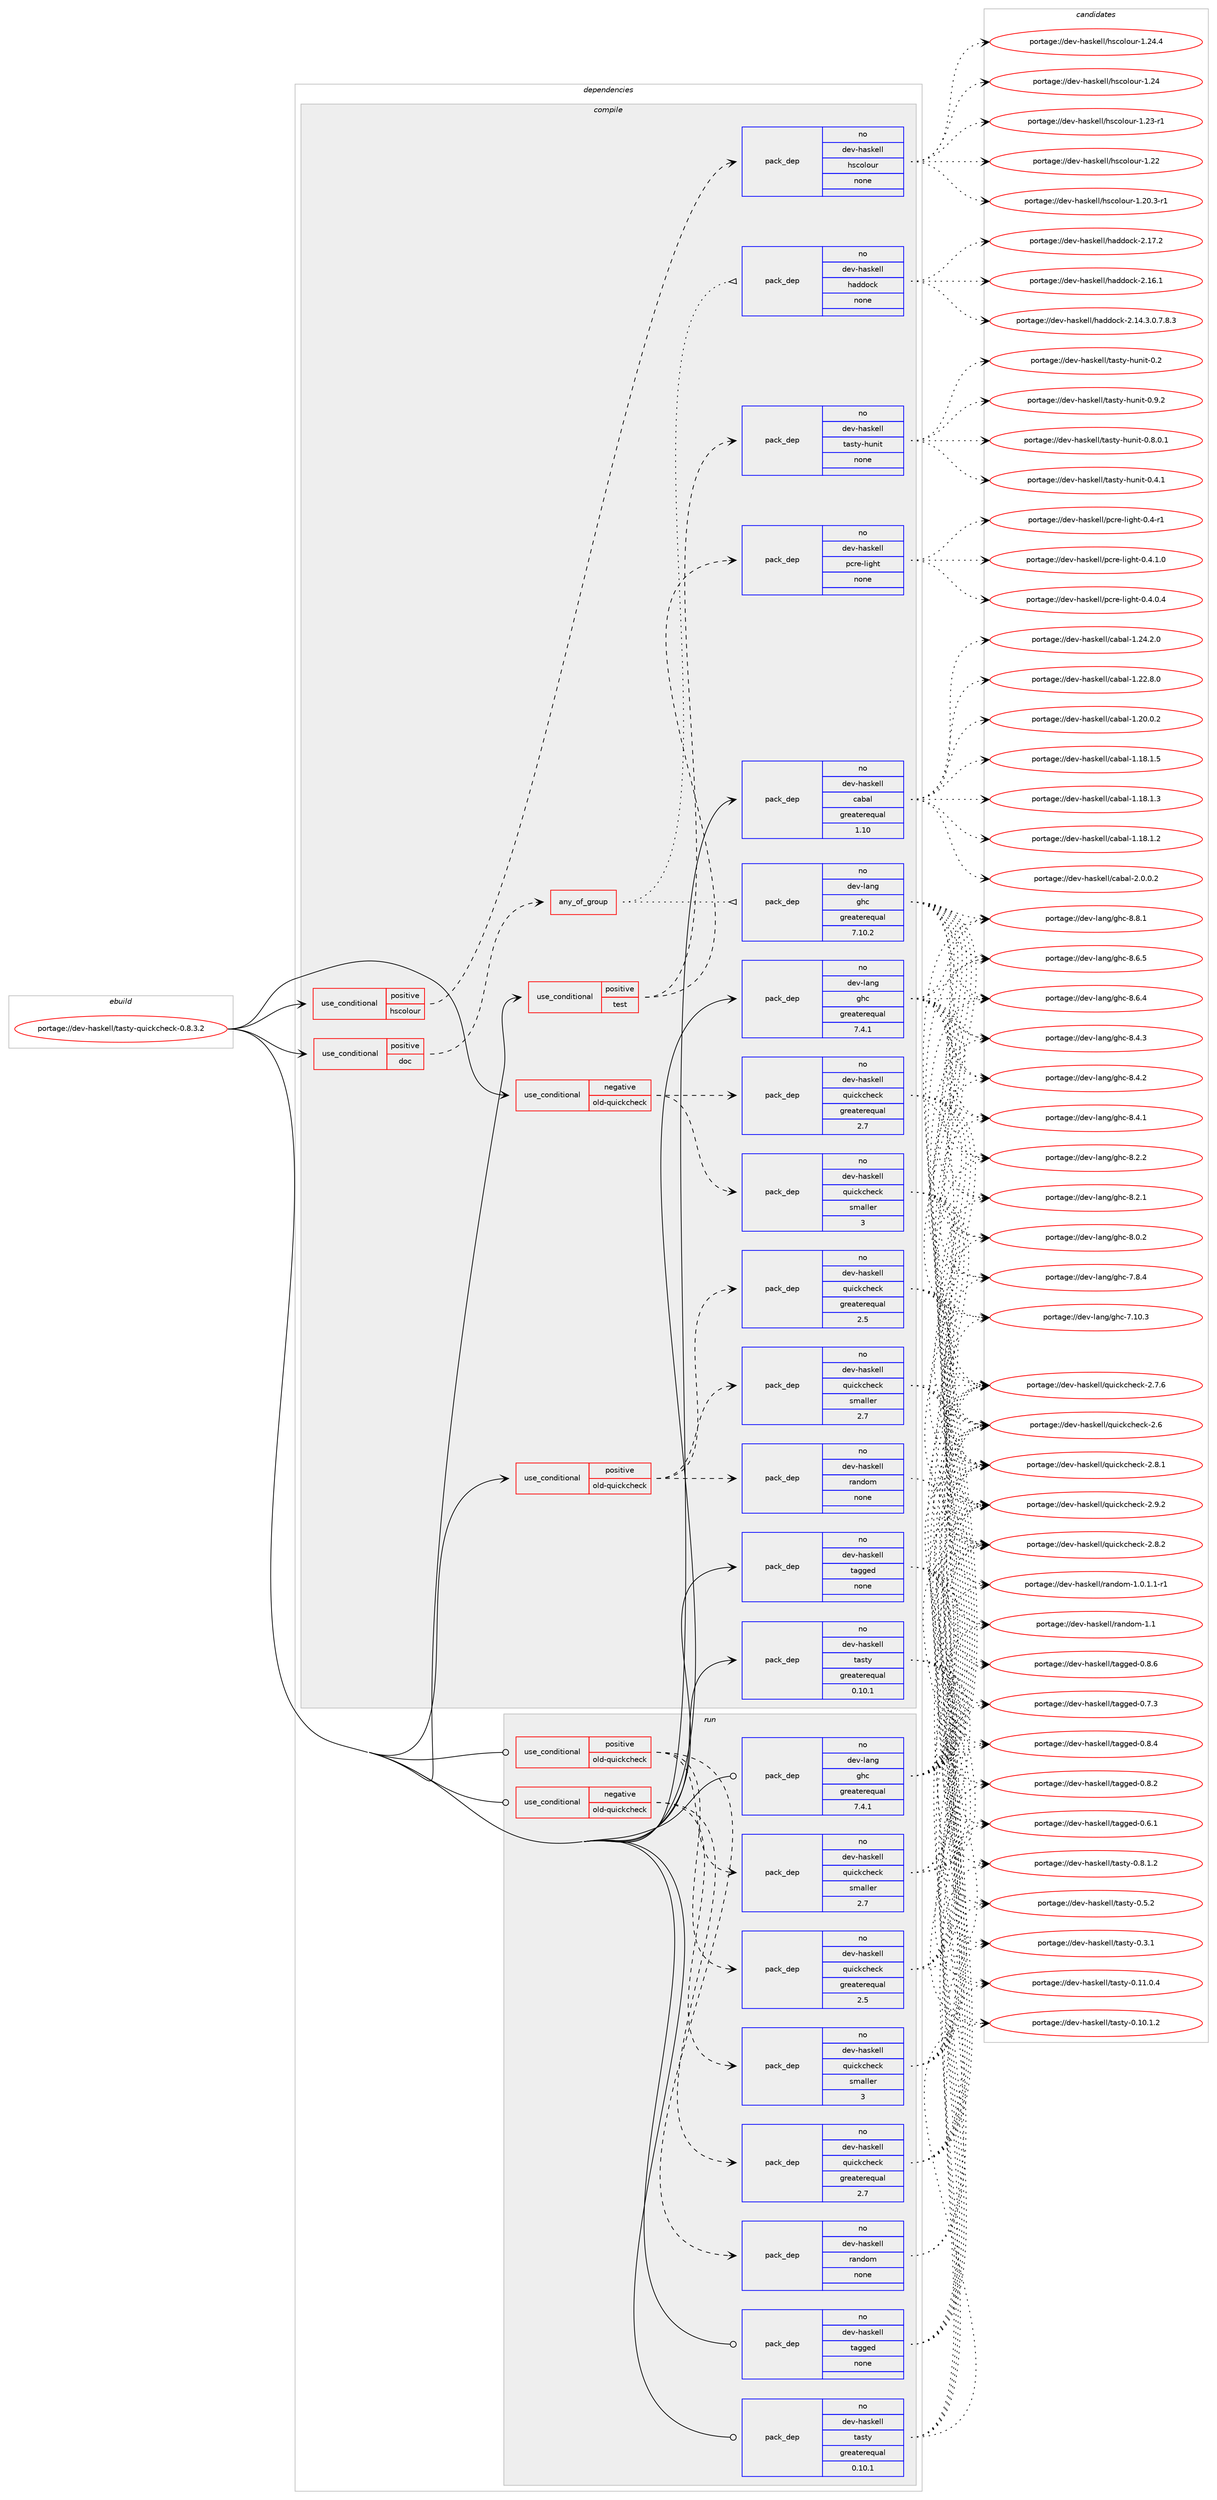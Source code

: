 digraph prolog {

# *************
# Graph options
# *************

newrank=true;
concentrate=true;
compound=true;
graph [rankdir=LR,fontname=Helvetica,fontsize=10,ranksep=1.5];#, ranksep=2.5, nodesep=0.2];
edge  [arrowhead=vee];
node  [fontname=Helvetica,fontsize=10];

# **********
# The ebuild
# **********

subgraph cluster_leftcol {
color=gray;
label=<<i>ebuild</i>>;
id [label="portage://dev-haskell/tasty-quickcheck-0.8.3.2", color=red, width=4, href="../dev-haskell/tasty-quickcheck-0.8.3.2.svg"];
}

# ****************
# The dependencies
# ****************

subgraph cluster_midcol {
color=gray;
label=<<i>dependencies</i>>;
subgraph cluster_compile {
fillcolor="#eeeeee";
style=filled;
label=<<i>compile</i>>;
subgraph cond131483 {
dependency542701 [label=<<TABLE BORDER="0" CELLBORDER="1" CELLSPACING="0" CELLPADDING="4"><TR><TD ROWSPAN="3" CELLPADDING="10">use_conditional</TD></TR><TR><TD>negative</TD></TR><TR><TD>old-quickcheck</TD></TR></TABLE>>, shape=none, color=red];
subgraph pack405319 {
dependency542702 [label=<<TABLE BORDER="0" CELLBORDER="1" CELLSPACING="0" CELLPADDING="4" WIDTH="220"><TR><TD ROWSPAN="6" CELLPADDING="30">pack_dep</TD></TR><TR><TD WIDTH="110">no</TD></TR><TR><TD>dev-haskell</TD></TR><TR><TD>quickcheck</TD></TR><TR><TD>greaterequal</TD></TR><TR><TD>2.7</TD></TR></TABLE>>, shape=none, color=blue];
}
dependency542701:e -> dependency542702:w [weight=20,style="dashed",arrowhead="vee"];
subgraph pack405320 {
dependency542703 [label=<<TABLE BORDER="0" CELLBORDER="1" CELLSPACING="0" CELLPADDING="4" WIDTH="220"><TR><TD ROWSPAN="6" CELLPADDING="30">pack_dep</TD></TR><TR><TD WIDTH="110">no</TD></TR><TR><TD>dev-haskell</TD></TR><TR><TD>quickcheck</TD></TR><TR><TD>smaller</TD></TR><TR><TD>3</TD></TR></TABLE>>, shape=none, color=blue];
}
dependency542701:e -> dependency542703:w [weight=20,style="dashed",arrowhead="vee"];
}
id:e -> dependency542701:w [weight=20,style="solid",arrowhead="vee"];
subgraph cond131484 {
dependency542704 [label=<<TABLE BORDER="0" CELLBORDER="1" CELLSPACING="0" CELLPADDING="4"><TR><TD ROWSPAN="3" CELLPADDING="10">use_conditional</TD></TR><TR><TD>positive</TD></TR><TR><TD>doc</TD></TR></TABLE>>, shape=none, color=red];
subgraph any5662 {
dependency542705 [label=<<TABLE BORDER="0" CELLBORDER="1" CELLSPACING="0" CELLPADDING="4"><TR><TD CELLPADDING="10">any_of_group</TD></TR></TABLE>>, shape=none, color=red];subgraph pack405321 {
dependency542706 [label=<<TABLE BORDER="0" CELLBORDER="1" CELLSPACING="0" CELLPADDING="4" WIDTH="220"><TR><TD ROWSPAN="6" CELLPADDING="30">pack_dep</TD></TR><TR><TD WIDTH="110">no</TD></TR><TR><TD>dev-haskell</TD></TR><TR><TD>haddock</TD></TR><TR><TD>none</TD></TR><TR><TD></TD></TR></TABLE>>, shape=none, color=blue];
}
dependency542705:e -> dependency542706:w [weight=20,style="dotted",arrowhead="oinv"];
subgraph pack405322 {
dependency542707 [label=<<TABLE BORDER="0" CELLBORDER="1" CELLSPACING="0" CELLPADDING="4" WIDTH="220"><TR><TD ROWSPAN="6" CELLPADDING="30">pack_dep</TD></TR><TR><TD WIDTH="110">no</TD></TR><TR><TD>dev-lang</TD></TR><TR><TD>ghc</TD></TR><TR><TD>greaterequal</TD></TR><TR><TD>7.10.2</TD></TR></TABLE>>, shape=none, color=blue];
}
dependency542705:e -> dependency542707:w [weight=20,style="dotted",arrowhead="oinv"];
}
dependency542704:e -> dependency542705:w [weight=20,style="dashed",arrowhead="vee"];
}
id:e -> dependency542704:w [weight=20,style="solid",arrowhead="vee"];
subgraph cond131485 {
dependency542708 [label=<<TABLE BORDER="0" CELLBORDER="1" CELLSPACING="0" CELLPADDING="4"><TR><TD ROWSPAN="3" CELLPADDING="10">use_conditional</TD></TR><TR><TD>positive</TD></TR><TR><TD>hscolour</TD></TR></TABLE>>, shape=none, color=red];
subgraph pack405323 {
dependency542709 [label=<<TABLE BORDER="0" CELLBORDER="1" CELLSPACING="0" CELLPADDING="4" WIDTH="220"><TR><TD ROWSPAN="6" CELLPADDING="30">pack_dep</TD></TR><TR><TD WIDTH="110">no</TD></TR><TR><TD>dev-haskell</TD></TR><TR><TD>hscolour</TD></TR><TR><TD>none</TD></TR><TR><TD></TD></TR></TABLE>>, shape=none, color=blue];
}
dependency542708:e -> dependency542709:w [weight=20,style="dashed",arrowhead="vee"];
}
id:e -> dependency542708:w [weight=20,style="solid",arrowhead="vee"];
subgraph cond131486 {
dependency542710 [label=<<TABLE BORDER="0" CELLBORDER="1" CELLSPACING="0" CELLPADDING="4"><TR><TD ROWSPAN="3" CELLPADDING="10">use_conditional</TD></TR><TR><TD>positive</TD></TR><TR><TD>old-quickcheck</TD></TR></TABLE>>, shape=none, color=red];
subgraph pack405324 {
dependency542711 [label=<<TABLE BORDER="0" CELLBORDER="1" CELLSPACING="0" CELLPADDING="4" WIDTH="220"><TR><TD ROWSPAN="6" CELLPADDING="30">pack_dep</TD></TR><TR><TD WIDTH="110">no</TD></TR><TR><TD>dev-haskell</TD></TR><TR><TD>quickcheck</TD></TR><TR><TD>greaterequal</TD></TR><TR><TD>2.5</TD></TR></TABLE>>, shape=none, color=blue];
}
dependency542710:e -> dependency542711:w [weight=20,style="dashed",arrowhead="vee"];
subgraph pack405325 {
dependency542712 [label=<<TABLE BORDER="0" CELLBORDER="1" CELLSPACING="0" CELLPADDING="4" WIDTH="220"><TR><TD ROWSPAN="6" CELLPADDING="30">pack_dep</TD></TR><TR><TD WIDTH="110">no</TD></TR><TR><TD>dev-haskell</TD></TR><TR><TD>quickcheck</TD></TR><TR><TD>smaller</TD></TR><TR><TD>2.7</TD></TR></TABLE>>, shape=none, color=blue];
}
dependency542710:e -> dependency542712:w [weight=20,style="dashed",arrowhead="vee"];
subgraph pack405326 {
dependency542713 [label=<<TABLE BORDER="0" CELLBORDER="1" CELLSPACING="0" CELLPADDING="4" WIDTH="220"><TR><TD ROWSPAN="6" CELLPADDING="30">pack_dep</TD></TR><TR><TD WIDTH="110">no</TD></TR><TR><TD>dev-haskell</TD></TR><TR><TD>random</TD></TR><TR><TD>none</TD></TR><TR><TD></TD></TR></TABLE>>, shape=none, color=blue];
}
dependency542710:e -> dependency542713:w [weight=20,style="dashed",arrowhead="vee"];
}
id:e -> dependency542710:w [weight=20,style="solid",arrowhead="vee"];
subgraph cond131487 {
dependency542714 [label=<<TABLE BORDER="0" CELLBORDER="1" CELLSPACING="0" CELLPADDING="4"><TR><TD ROWSPAN="3" CELLPADDING="10">use_conditional</TD></TR><TR><TD>positive</TD></TR><TR><TD>test</TD></TR></TABLE>>, shape=none, color=red];
subgraph pack405327 {
dependency542715 [label=<<TABLE BORDER="0" CELLBORDER="1" CELLSPACING="0" CELLPADDING="4" WIDTH="220"><TR><TD ROWSPAN="6" CELLPADDING="30">pack_dep</TD></TR><TR><TD WIDTH="110">no</TD></TR><TR><TD>dev-haskell</TD></TR><TR><TD>pcre-light</TD></TR><TR><TD>none</TD></TR><TR><TD></TD></TR></TABLE>>, shape=none, color=blue];
}
dependency542714:e -> dependency542715:w [weight=20,style="dashed",arrowhead="vee"];
subgraph pack405328 {
dependency542716 [label=<<TABLE BORDER="0" CELLBORDER="1" CELLSPACING="0" CELLPADDING="4" WIDTH="220"><TR><TD ROWSPAN="6" CELLPADDING="30">pack_dep</TD></TR><TR><TD WIDTH="110">no</TD></TR><TR><TD>dev-haskell</TD></TR><TR><TD>tasty-hunit</TD></TR><TR><TD>none</TD></TR><TR><TD></TD></TR></TABLE>>, shape=none, color=blue];
}
dependency542714:e -> dependency542716:w [weight=20,style="dashed",arrowhead="vee"];
}
id:e -> dependency542714:w [weight=20,style="solid",arrowhead="vee"];
subgraph pack405329 {
dependency542717 [label=<<TABLE BORDER="0" CELLBORDER="1" CELLSPACING="0" CELLPADDING="4" WIDTH="220"><TR><TD ROWSPAN="6" CELLPADDING="30">pack_dep</TD></TR><TR><TD WIDTH="110">no</TD></TR><TR><TD>dev-haskell</TD></TR><TR><TD>cabal</TD></TR><TR><TD>greaterequal</TD></TR><TR><TD>1.10</TD></TR></TABLE>>, shape=none, color=blue];
}
id:e -> dependency542717:w [weight=20,style="solid",arrowhead="vee"];
subgraph pack405330 {
dependency542718 [label=<<TABLE BORDER="0" CELLBORDER="1" CELLSPACING="0" CELLPADDING="4" WIDTH="220"><TR><TD ROWSPAN="6" CELLPADDING="30">pack_dep</TD></TR><TR><TD WIDTH="110">no</TD></TR><TR><TD>dev-haskell</TD></TR><TR><TD>tagged</TD></TR><TR><TD>none</TD></TR><TR><TD></TD></TR></TABLE>>, shape=none, color=blue];
}
id:e -> dependency542718:w [weight=20,style="solid",arrowhead="vee"];
subgraph pack405331 {
dependency542719 [label=<<TABLE BORDER="0" CELLBORDER="1" CELLSPACING="0" CELLPADDING="4" WIDTH="220"><TR><TD ROWSPAN="6" CELLPADDING="30">pack_dep</TD></TR><TR><TD WIDTH="110">no</TD></TR><TR><TD>dev-haskell</TD></TR><TR><TD>tasty</TD></TR><TR><TD>greaterequal</TD></TR><TR><TD>0.10.1</TD></TR></TABLE>>, shape=none, color=blue];
}
id:e -> dependency542719:w [weight=20,style="solid",arrowhead="vee"];
subgraph pack405332 {
dependency542720 [label=<<TABLE BORDER="0" CELLBORDER="1" CELLSPACING="0" CELLPADDING="4" WIDTH="220"><TR><TD ROWSPAN="6" CELLPADDING="30">pack_dep</TD></TR><TR><TD WIDTH="110">no</TD></TR><TR><TD>dev-lang</TD></TR><TR><TD>ghc</TD></TR><TR><TD>greaterequal</TD></TR><TR><TD>7.4.1</TD></TR></TABLE>>, shape=none, color=blue];
}
id:e -> dependency542720:w [weight=20,style="solid",arrowhead="vee"];
}
subgraph cluster_compileandrun {
fillcolor="#eeeeee";
style=filled;
label=<<i>compile and run</i>>;
}
subgraph cluster_run {
fillcolor="#eeeeee";
style=filled;
label=<<i>run</i>>;
subgraph cond131488 {
dependency542721 [label=<<TABLE BORDER="0" CELLBORDER="1" CELLSPACING="0" CELLPADDING="4"><TR><TD ROWSPAN="3" CELLPADDING="10">use_conditional</TD></TR><TR><TD>negative</TD></TR><TR><TD>old-quickcheck</TD></TR></TABLE>>, shape=none, color=red];
subgraph pack405333 {
dependency542722 [label=<<TABLE BORDER="0" CELLBORDER="1" CELLSPACING="0" CELLPADDING="4" WIDTH="220"><TR><TD ROWSPAN="6" CELLPADDING="30">pack_dep</TD></TR><TR><TD WIDTH="110">no</TD></TR><TR><TD>dev-haskell</TD></TR><TR><TD>quickcheck</TD></TR><TR><TD>greaterequal</TD></TR><TR><TD>2.7</TD></TR></TABLE>>, shape=none, color=blue];
}
dependency542721:e -> dependency542722:w [weight=20,style="dashed",arrowhead="vee"];
subgraph pack405334 {
dependency542723 [label=<<TABLE BORDER="0" CELLBORDER="1" CELLSPACING="0" CELLPADDING="4" WIDTH="220"><TR><TD ROWSPAN="6" CELLPADDING="30">pack_dep</TD></TR><TR><TD WIDTH="110">no</TD></TR><TR><TD>dev-haskell</TD></TR><TR><TD>quickcheck</TD></TR><TR><TD>smaller</TD></TR><TR><TD>3</TD></TR></TABLE>>, shape=none, color=blue];
}
dependency542721:e -> dependency542723:w [weight=20,style="dashed",arrowhead="vee"];
}
id:e -> dependency542721:w [weight=20,style="solid",arrowhead="odot"];
subgraph cond131489 {
dependency542724 [label=<<TABLE BORDER="0" CELLBORDER="1" CELLSPACING="0" CELLPADDING="4"><TR><TD ROWSPAN="3" CELLPADDING="10">use_conditional</TD></TR><TR><TD>positive</TD></TR><TR><TD>old-quickcheck</TD></TR></TABLE>>, shape=none, color=red];
subgraph pack405335 {
dependency542725 [label=<<TABLE BORDER="0" CELLBORDER="1" CELLSPACING="0" CELLPADDING="4" WIDTH="220"><TR><TD ROWSPAN="6" CELLPADDING="30">pack_dep</TD></TR><TR><TD WIDTH="110">no</TD></TR><TR><TD>dev-haskell</TD></TR><TR><TD>quickcheck</TD></TR><TR><TD>greaterequal</TD></TR><TR><TD>2.5</TD></TR></TABLE>>, shape=none, color=blue];
}
dependency542724:e -> dependency542725:w [weight=20,style="dashed",arrowhead="vee"];
subgraph pack405336 {
dependency542726 [label=<<TABLE BORDER="0" CELLBORDER="1" CELLSPACING="0" CELLPADDING="4" WIDTH="220"><TR><TD ROWSPAN="6" CELLPADDING="30">pack_dep</TD></TR><TR><TD WIDTH="110">no</TD></TR><TR><TD>dev-haskell</TD></TR><TR><TD>quickcheck</TD></TR><TR><TD>smaller</TD></TR><TR><TD>2.7</TD></TR></TABLE>>, shape=none, color=blue];
}
dependency542724:e -> dependency542726:w [weight=20,style="dashed",arrowhead="vee"];
subgraph pack405337 {
dependency542727 [label=<<TABLE BORDER="0" CELLBORDER="1" CELLSPACING="0" CELLPADDING="4" WIDTH="220"><TR><TD ROWSPAN="6" CELLPADDING="30">pack_dep</TD></TR><TR><TD WIDTH="110">no</TD></TR><TR><TD>dev-haskell</TD></TR><TR><TD>random</TD></TR><TR><TD>none</TD></TR><TR><TD></TD></TR></TABLE>>, shape=none, color=blue];
}
dependency542724:e -> dependency542727:w [weight=20,style="dashed",arrowhead="vee"];
}
id:e -> dependency542724:w [weight=20,style="solid",arrowhead="odot"];
subgraph pack405338 {
dependency542728 [label=<<TABLE BORDER="0" CELLBORDER="1" CELLSPACING="0" CELLPADDING="4" WIDTH="220"><TR><TD ROWSPAN="6" CELLPADDING="30">pack_dep</TD></TR><TR><TD WIDTH="110">no</TD></TR><TR><TD>dev-haskell</TD></TR><TR><TD>tagged</TD></TR><TR><TD>none</TD></TR><TR><TD></TD></TR></TABLE>>, shape=none, color=blue];
}
id:e -> dependency542728:w [weight=20,style="solid",arrowhead="odot"];
subgraph pack405339 {
dependency542729 [label=<<TABLE BORDER="0" CELLBORDER="1" CELLSPACING="0" CELLPADDING="4" WIDTH="220"><TR><TD ROWSPAN="6" CELLPADDING="30">pack_dep</TD></TR><TR><TD WIDTH="110">no</TD></TR><TR><TD>dev-haskell</TD></TR><TR><TD>tasty</TD></TR><TR><TD>greaterequal</TD></TR><TR><TD>0.10.1</TD></TR></TABLE>>, shape=none, color=blue];
}
id:e -> dependency542729:w [weight=20,style="solid",arrowhead="odot"];
subgraph pack405340 {
dependency542730 [label=<<TABLE BORDER="0" CELLBORDER="1" CELLSPACING="0" CELLPADDING="4" WIDTH="220"><TR><TD ROWSPAN="6" CELLPADDING="30">pack_dep</TD></TR><TR><TD WIDTH="110">no</TD></TR><TR><TD>dev-lang</TD></TR><TR><TD>ghc</TD></TR><TR><TD>greaterequal</TD></TR><TR><TD>7.4.1</TD></TR></TABLE>>, shape=none, color=blue];
}
id:e -> dependency542730:w [weight=20,style="solid",arrowhead="odot"];
}
}

# **************
# The candidates
# **************

subgraph cluster_choices {
rank=same;
color=gray;
label=<<i>candidates</i>>;

subgraph choice405319 {
color=black;
nodesep=1;
choice100101118451049711510710110810847113117105991079910410199107455046574650 [label="portage://dev-haskell/quickcheck-2.9.2", color=red, width=4,href="../dev-haskell/quickcheck-2.9.2.svg"];
choice100101118451049711510710110810847113117105991079910410199107455046564650 [label="portage://dev-haskell/quickcheck-2.8.2", color=red, width=4,href="../dev-haskell/quickcheck-2.8.2.svg"];
choice100101118451049711510710110810847113117105991079910410199107455046564649 [label="portage://dev-haskell/quickcheck-2.8.1", color=red, width=4,href="../dev-haskell/quickcheck-2.8.1.svg"];
choice100101118451049711510710110810847113117105991079910410199107455046554654 [label="portage://dev-haskell/quickcheck-2.7.6", color=red, width=4,href="../dev-haskell/quickcheck-2.7.6.svg"];
choice10010111845104971151071011081084711311710599107991041019910745504654 [label="portage://dev-haskell/quickcheck-2.6", color=red, width=4,href="../dev-haskell/quickcheck-2.6.svg"];
dependency542702:e -> choice100101118451049711510710110810847113117105991079910410199107455046574650:w [style=dotted,weight="100"];
dependency542702:e -> choice100101118451049711510710110810847113117105991079910410199107455046564650:w [style=dotted,weight="100"];
dependency542702:e -> choice100101118451049711510710110810847113117105991079910410199107455046564649:w [style=dotted,weight="100"];
dependency542702:e -> choice100101118451049711510710110810847113117105991079910410199107455046554654:w [style=dotted,weight="100"];
dependency542702:e -> choice10010111845104971151071011081084711311710599107991041019910745504654:w [style=dotted,weight="100"];
}
subgraph choice405320 {
color=black;
nodesep=1;
choice100101118451049711510710110810847113117105991079910410199107455046574650 [label="portage://dev-haskell/quickcheck-2.9.2", color=red, width=4,href="../dev-haskell/quickcheck-2.9.2.svg"];
choice100101118451049711510710110810847113117105991079910410199107455046564650 [label="portage://dev-haskell/quickcheck-2.8.2", color=red, width=4,href="../dev-haskell/quickcheck-2.8.2.svg"];
choice100101118451049711510710110810847113117105991079910410199107455046564649 [label="portage://dev-haskell/quickcheck-2.8.1", color=red, width=4,href="../dev-haskell/quickcheck-2.8.1.svg"];
choice100101118451049711510710110810847113117105991079910410199107455046554654 [label="portage://dev-haskell/quickcheck-2.7.6", color=red, width=4,href="../dev-haskell/quickcheck-2.7.6.svg"];
choice10010111845104971151071011081084711311710599107991041019910745504654 [label="portage://dev-haskell/quickcheck-2.6", color=red, width=4,href="../dev-haskell/quickcheck-2.6.svg"];
dependency542703:e -> choice100101118451049711510710110810847113117105991079910410199107455046574650:w [style=dotted,weight="100"];
dependency542703:e -> choice100101118451049711510710110810847113117105991079910410199107455046564650:w [style=dotted,weight="100"];
dependency542703:e -> choice100101118451049711510710110810847113117105991079910410199107455046564649:w [style=dotted,weight="100"];
dependency542703:e -> choice100101118451049711510710110810847113117105991079910410199107455046554654:w [style=dotted,weight="100"];
dependency542703:e -> choice10010111845104971151071011081084711311710599107991041019910745504654:w [style=dotted,weight="100"];
}
subgraph choice405321 {
color=black;
nodesep=1;
choice100101118451049711510710110810847104971001001119910745504649554650 [label="portage://dev-haskell/haddock-2.17.2", color=red, width=4,href="../dev-haskell/haddock-2.17.2.svg"];
choice100101118451049711510710110810847104971001001119910745504649544649 [label="portage://dev-haskell/haddock-2.16.1", color=red, width=4,href="../dev-haskell/haddock-2.16.1.svg"];
choice1001011184510497115107101108108471049710010011199107455046495246514648465546564651 [label="portage://dev-haskell/haddock-2.14.3.0.7.8.3", color=red, width=4,href="../dev-haskell/haddock-2.14.3.0.7.8.3.svg"];
dependency542706:e -> choice100101118451049711510710110810847104971001001119910745504649554650:w [style=dotted,weight="100"];
dependency542706:e -> choice100101118451049711510710110810847104971001001119910745504649544649:w [style=dotted,weight="100"];
dependency542706:e -> choice1001011184510497115107101108108471049710010011199107455046495246514648465546564651:w [style=dotted,weight="100"];
}
subgraph choice405322 {
color=black;
nodesep=1;
choice10010111845108971101034710310499455646564649 [label="portage://dev-lang/ghc-8.8.1", color=red, width=4,href="../dev-lang/ghc-8.8.1.svg"];
choice10010111845108971101034710310499455646544653 [label="portage://dev-lang/ghc-8.6.5", color=red, width=4,href="../dev-lang/ghc-8.6.5.svg"];
choice10010111845108971101034710310499455646544652 [label="portage://dev-lang/ghc-8.6.4", color=red, width=4,href="../dev-lang/ghc-8.6.4.svg"];
choice10010111845108971101034710310499455646524651 [label="portage://dev-lang/ghc-8.4.3", color=red, width=4,href="../dev-lang/ghc-8.4.3.svg"];
choice10010111845108971101034710310499455646524650 [label="portage://dev-lang/ghc-8.4.2", color=red, width=4,href="../dev-lang/ghc-8.4.2.svg"];
choice10010111845108971101034710310499455646524649 [label="portage://dev-lang/ghc-8.4.1", color=red, width=4,href="../dev-lang/ghc-8.4.1.svg"];
choice10010111845108971101034710310499455646504650 [label="portage://dev-lang/ghc-8.2.2", color=red, width=4,href="../dev-lang/ghc-8.2.2.svg"];
choice10010111845108971101034710310499455646504649 [label="portage://dev-lang/ghc-8.2.1", color=red, width=4,href="../dev-lang/ghc-8.2.1.svg"];
choice10010111845108971101034710310499455646484650 [label="portage://dev-lang/ghc-8.0.2", color=red, width=4,href="../dev-lang/ghc-8.0.2.svg"];
choice10010111845108971101034710310499455546564652 [label="portage://dev-lang/ghc-7.8.4", color=red, width=4,href="../dev-lang/ghc-7.8.4.svg"];
choice1001011184510897110103471031049945554649484651 [label="portage://dev-lang/ghc-7.10.3", color=red, width=4,href="../dev-lang/ghc-7.10.3.svg"];
dependency542707:e -> choice10010111845108971101034710310499455646564649:w [style=dotted,weight="100"];
dependency542707:e -> choice10010111845108971101034710310499455646544653:w [style=dotted,weight="100"];
dependency542707:e -> choice10010111845108971101034710310499455646544652:w [style=dotted,weight="100"];
dependency542707:e -> choice10010111845108971101034710310499455646524651:w [style=dotted,weight="100"];
dependency542707:e -> choice10010111845108971101034710310499455646524650:w [style=dotted,weight="100"];
dependency542707:e -> choice10010111845108971101034710310499455646524649:w [style=dotted,weight="100"];
dependency542707:e -> choice10010111845108971101034710310499455646504650:w [style=dotted,weight="100"];
dependency542707:e -> choice10010111845108971101034710310499455646504649:w [style=dotted,weight="100"];
dependency542707:e -> choice10010111845108971101034710310499455646484650:w [style=dotted,weight="100"];
dependency542707:e -> choice10010111845108971101034710310499455546564652:w [style=dotted,weight="100"];
dependency542707:e -> choice1001011184510897110103471031049945554649484651:w [style=dotted,weight="100"];
}
subgraph choice405323 {
color=black;
nodesep=1;
choice1001011184510497115107101108108471041159911110811111711445494650524652 [label="portage://dev-haskell/hscolour-1.24.4", color=red, width=4,href="../dev-haskell/hscolour-1.24.4.svg"];
choice100101118451049711510710110810847104115991111081111171144549465052 [label="portage://dev-haskell/hscolour-1.24", color=red, width=4,href="../dev-haskell/hscolour-1.24.svg"];
choice1001011184510497115107101108108471041159911110811111711445494650514511449 [label="portage://dev-haskell/hscolour-1.23-r1", color=red, width=4,href="../dev-haskell/hscolour-1.23-r1.svg"];
choice100101118451049711510710110810847104115991111081111171144549465050 [label="portage://dev-haskell/hscolour-1.22", color=red, width=4,href="../dev-haskell/hscolour-1.22.svg"];
choice10010111845104971151071011081084710411599111108111117114454946504846514511449 [label="portage://dev-haskell/hscolour-1.20.3-r1", color=red, width=4,href="../dev-haskell/hscolour-1.20.3-r1.svg"];
dependency542709:e -> choice1001011184510497115107101108108471041159911110811111711445494650524652:w [style=dotted,weight="100"];
dependency542709:e -> choice100101118451049711510710110810847104115991111081111171144549465052:w [style=dotted,weight="100"];
dependency542709:e -> choice1001011184510497115107101108108471041159911110811111711445494650514511449:w [style=dotted,weight="100"];
dependency542709:e -> choice100101118451049711510710110810847104115991111081111171144549465050:w [style=dotted,weight="100"];
dependency542709:e -> choice10010111845104971151071011081084710411599111108111117114454946504846514511449:w [style=dotted,weight="100"];
}
subgraph choice405324 {
color=black;
nodesep=1;
choice100101118451049711510710110810847113117105991079910410199107455046574650 [label="portage://dev-haskell/quickcheck-2.9.2", color=red, width=4,href="../dev-haskell/quickcheck-2.9.2.svg"];
choice100101118451049711510710110810847113117105991079910410199107455046564650 [label="portage://dev-haskell/quickcheck-2.8.2", color=red, width=4,href="../dev-haskell/quickcheck-2.8.2.svg"];
choice100101118451049711510710110810847113117105991079910410199107455046564649 [label="portage://dev-haskell/quickcheck-2.8.1", color=red, width=4,href="../dev-haskell/quickcheck-2.8.1.svg"];
choice100101118451049711510710110810847113117105991079910410199107455046554654 [label="portage://dev-haskell/quickcheck-2.7.6", color=red, width=4,href="../dev-haskell/quickcheck-2.7.6.svg"];
choice10010111845104971151071011081084711311710599107991041019910745504654 [label="portage://dev-haskell/quickcheck-2.6", color=red, width=4,href="../dev-haskell/quickcheck-2.6.svg"];
dependency542711:e -> choice100101118451049711510710110810847113117105991079910410199107455046574650:w [style=dotted,weight="100"];
dependency542711:e -> choice100101118451049711510710110810847113117105991079910410199107455046564650:w [style=dotted,weight="100"];
dependency542711:e -> choice100101118451049711510710110810847113117105991079910410199107455046564649:w [style=dotted,weight="100"];
dependency542711:e -> choice100101118451049711510710110810847113117105991079910410199107455046554654:w [style=dotted,weight="100"];
dependency542711:e -> choice10010111845104971151071011081084711311710599107991041019910745504654:w [style=dotted,weight="100"];
}
subgraph choice405325 {
color=black;
nodesep=1;
choice100101118451049711510710110810847113117105991079910410199107455046574650 [label="portage://dev-haskell/quickcheck-2.9.2", color=red, width=4,href="../dev-haskell/quickcheck-2.9.2.svg"];
choice100101118451049711510710110810847113117105991079910410199107455046564650 [label="portage://dev-haskell/quickcheck-2.8.2", color=red, width=4,href="../dev-haskell/quickcheck-2.8.2.svg"];
choice100101118451049711510710110810847113117105991079910410199107455046564649 [label="portage://dev-haskell/quickcheck-2.8.1", color=red, width=4,href="../dev-haskell/quickcheck-2.8.1.svg"];
choice100101118451049711510710110810847113117105991079910410199107455046554654 [label="portage://dev-haskell/quickcheck-2.7.6", color=red, width=4,href="../dev-haskell/quickcheck-2.7.6.svg"];
choice10010111845104971151071011081084711311710599107991041019910745504654 [label="portage://dev-haskell/quickcheck-2.6", color=red, width=4,href="../dev-haskell/quickcheck-2.6.svg"];
dependency542712:e -> choice100101118451049711510710110810847113117105991079910410199107455046574650:w [style=dotted,weight="100"];
dependency542712:e -> choice100101118451049711510710110810847113117105991079910410199107455046564650:w [style=dotted,weight="100"];
dependency542712:e -> choice100101118451049711510710110810847113117105991079910410199107455046564649:w [style=dotted,weight="100"];
dependency542712:e -> choice100101118451049711510710110810847113117105991079910410199107455046554654:w [style=dotted,weight="100"];
dependency542712:e -> choice10010111845104971151071011081084711311710599107991041019910745504654:w [style=dotted,weight="100"];
}
subgraph choice405326 {
color=black;
nodesep=1;
choice1001011184510497115107101108108471149711010011110945494649 [label="portage://dev-haskell/random-1.1", color=red, width=4,href="../dev-haskell/random-1.1.svg"];
choice1001011184510497115107101108108471149711010011110945494648464946494511449 [label="portage://dev-haskell/random-1.0.1.1-r1", color=red, width=4,href="../dev-haskell/random-1.0.1.1-r1.svg"];
dependency542713:e -> choice1001011184510497115107101108108471149711010011110945494649:w [style=dotted,weight="100"];
dependency542713:e -> choice1001011184510497115107101108108471149711010011110945494648464946494511449:w [style=dotted,weight="100"];
}
subgraph choice405327 {
color=black;
nodesep=1;
choice10010111845104971151071011081084711299114101451081051031041164548465246494648 [label="portage://dev-haskell/pcre-light-0.4.1.0", color=red, width=4,href="../dev-haskell/pcre-light-0.4.1.0.svg"];
choice10010111845104971151071011081084711299114101451081051031041164548465246484652 [label="portage://dev-haskell/pcre-light-0.4.0.4", color=red, width=4,href="../dev-haskell/pcre-light-0.4.0.4.svg"];
choice1001011184510497115107101108108471129911410145108105103104116454846524511449 [label="portage://dev-haskell/pcre-light-0.4-r1", color=red, width=4,href="../dev-haskell/pcre-light-0.4-r1.svg"];
dependency542715:e -> choice10010111845104971151071011081084711299114101451081051031041164548465246494648:w [style=dotted,weight="100"];
dependency542715:e -> choice10010111845104971151071011081084711299114101451081051031041164548465246484652:w [style=dotted,weight="100"];
dependency542715:e -> choice1001011184510497115107101108108471129911410145108105103104116454846524511449:w [style=dotted,weight="100"];
}
subgraph choice405328 {
color=black;
nodesep=1;
choice1001011184510497115107101108108471169711511612145104117110105116454846574650 [label="portage://dev-haskell/tasty-hunit-0.9.2", color=red, width=4,href="../dev-haskell/tasty-hunit-0.9.2.svg"];
choice10010111845104971151071011081084711697115116121451041171101051164548465646484649 [label="portage://dev-haskell/tasty-hunit-0.8.0.1", color=red, width=4,href="../dev-haskell/tasty-hunit-0.8.0.1.svg"];
choice1001011184510497115107101108108471169711511612145104117110105116454846524649 [label="portage://dev-haskell/tasty-hunit-0.4.1", color=red, width=4,href="../dev-haskell/tasty-hunit-0.4.1.svg"];
choice100101118451049711510710110810847116971151161214510411711010511645484650 [label="portage://dev-haskell/tasty-hunit-0.2", color=red, width=4,href="../dev-haskell/tasty-hunit-0.2.svg"];
dependency542716:e -> choice1001011184510497115107101108108471169711511612145104117110105116454846574650:w [style=dotted,weight="100"];
dependency542716:e -> choice10010111845104971151071011081084711697115116121451041171101051164548465646484649:w [style=dotted,weight="100"];
dependency542716:e -> choice1001011184510497115107101108108471169711511612145104117110105116454846524649:w [style=dotted,weight="100"];
dependency542716:e -> choice100101118451049711510710110810847116971151161214510411711010511645484650:w [style=dotted,weight="100"];
}
subgraph choice405329 {
color=black;
nodesep=1;
choice100101118451049711510710110810847999798971084550464846484650 [label="portage://dev-haskell/cabal-2.0.0.2", color=red, width=4,href="../dev-haskell/cabal-2.0.0.2.svg"];
choice10010111845104971151071011081084799979897108454946505246504648 [label="portage://dev-haskell/cabal-1.24.2.0", color=red, width=4,href="../dev-haskell/cabal-1.24.2.0.svg"];
choice10010111845104971151071011081084799979897108454946505046564648 [label="portage://dev-haskell/cabal-1.22.8.0", color=red, width=4,href="../dev-haskell/cabal-1.22.8.0.svg"];
choice10010111845104971151071011081084799979897108454946504846484650 [label="portage://dev-haskell/cabal-1.20.0.2", color=red, width=4,href="../dev-haskell/cabal-1.20.0.2.svg"];
choice10010111845104971151071011081084799979897108454946495646494653 [label="portage://dev-haskell/cabal-1.18.1.5", color=red, width=4,href="../dev-haskell/cabal-1.18.1.5.svg"];
choice10010111845104971151071011081084799979897108454946495646494651 [label="portage://dev-haskell/cabal-1.18.1.3", color=red, width=4,href="../dev-haskell/cabal-1.18.1.3.svg"];
choice10010111845104971151071011081084799979897108454946495646494650 [label="portage://dev-haskell/cabal-1.18.1.2", color=red, width=4,href="../dev-haskell/cabal-1.18.1.2.svg"];
dependency542717:e -> choice100101118451049711510710110810847999798971084550464846484650:w [style=dotted,weight="100"];
dependency542717:e -> choice10010111845104971151071011081084799979897108454946505246504648:w [style=dotted,weight="100"];
dependency542717:e -> choice10010111845104971151071011081084799979897108454946505046564648:w [style=dotted,weight="100"];
dependency542717:e -> choice10010111845104971151071011081084799979897108454946504846484650:w [style=dotted,weight="100"];
dependency542717:e -> choice10010111845104971151071011081084799979897108454946495646494653:w [style=dotted,weight="100"];
dependency542717:e -> choice10010111845104971151071011081084799979897108454946495646494651:w [style=dotted,weight="100"];
dependency542717:e -> choice10010111845104971151071011081084799979897108454946495646494650:w [style=dotted,weight="100"];
}
subgraph choice405330 {
color=black;
nodesep=1;
choice10010111845104971151071011081084711697103103101100454846564654 [label="portage://dev-haskell/tagged-0.8.6", color=red, width=4,href="../dev-haskell/tagged-0.8.6.svg"];
choice10010111845104971151071011081084711697103103101100454846564652 [label="portage://dev-haskell/tagged-0.8.4", color=red, width=4,href="../dev-haskell/tagged-0.8.4.svg"];
choice10010111845104971151071011081084711697103103101100454846564650 [label="portage://dev-haskell/tagged-0.8.2", color=red, width=4,href="../dev-haskell/tagged-0.8.2.svg"];
choice10010111845104971151071011081084711697103103101100454846554651 [label="portage://dev-haskell/tagged-0.7.3", color=red, width=4,href="../dev-haskell/tagged-0.7.3.svg"];
choice10010111845104971151071011081084711697103103101100454846544649 [label="portage://dev-haskell/tagged-0.6.1", color=red, width=4,href="../dev-haskell/tagged-0.6.1.svg"];
dependency542718:e -> choice10010111845104971151071011081084711697103103101100454846564654:w [style=dotted,weight="100"];
dependency542718:e -> choice10010111845104971151071011081084711697103103101100454846564652:w [style=dotted,weight="100"];
dependency542718:e -> choice10010111845104971151071011081084711697103103101100454846564650:w [style=dotted,weight="100"];
dependency542718:e -> choice10010111845104971151071011081084711697103103101100454846554651:w [style=dotted,weight="100"];
dependency542718:e -> choice10010111845104971151071011081084711697103103101100454846544649:w [style=dotted,weight="100"];
}
subgraph choice405331 {
color=black;
nodesep=1;
choice100101118451049711510710110810847116971151161214548465646494650 [label="portage://dev-haskell/tasty-0.8.1.2", color=red, width=4,href="../dev-haskell/tasty-0.8.1.2.svg"];
choice10010111845104971151071011081084711697115116121454846534650 [label="portage://dev-haskell/tasty-0.5.2", color=red, width=4,href="../dev-haskell/tasty-0.5.2.svg"];
choice10010111845104971151071011081084711697115116121454846514649 [label="portage://dev-haskell/tasty-0.3.1", color=red, width=4,href="../dev-haskell/tasty-0.3.1.svg"];
choice10010111845104971151071011081084711697115116121454846494946484652 [label="portage://dev-haskell/tasty-0.11.0.4", color=red, width=4,href="../dev-haskell/tasty-0.11.0.4.svg"];
choice10010111845104971151071011081084711697115116121454846494846494650 [label="portage://dev-haskell/tasty-0.10.1.2", color=red, width=4,href="../dev-haskell/tasty-0.10.1.2.svg"];
dependency542719:e -> choice100101118451049711510710110810847116971151161214548465646494650:w [style=dotted,weight="100"];
dependency542719:e -> choice10010111845104971151071011081084711697115116121454846534650:w [style=dotted,weight="100"];
dependency542719:e -> choice10010111845104971151071011081084711697115116121454846514649:w [style=dotted,weight="100"];
dependency542719:e -> choice10010111845104971151071011081084711697115116121454846494946484652:w [style=dotted,weight="100"];
dependency542719:e -> choice10010111845104971151071011081084711697115116121454846494846494650:w [style=dotted,weight="100"];
}
subgraph choice405332 {
color=black;
nodesep=1;
choice10010111845108971101034710310499455646564649 [label="portage://dev-lang/ghc-8.8.1", color=red, width=4,href="../dev-lang/ghc-8.8.1.svg"];
choice10010111845108971101034710310499455646544653 [label="portage://dev-lang/ghc-8.6.5", color=red, width=4,href="../dev-lang/ghc-8.6.5.svg"];
choice10010111845108971101034710310499455646544652 [label="portage://dev-lang/ghc-8.6.4", color=red, width=4,href="../dev-lang/ghc-8.6.4.svg"];
choice10010111845108971101034710310499455646524651 [label="portage://dev-lang/ghc-8.4.3", color=red, width=4,href="../dev-lang/ghc-8.4.3.svg"];
choice10010111845108971101034710310499455646524650 [label="portage://dev-lang/ghc-8.4.2", color=red, width=4,href="../dev-lang/ghc-8.4.2.svg"];
choice10010111845108971101034710310499455646524649 [label="portage://dev-lang/ghc-8.4.1", color=red, width=4,href="../dev-lang/ghc-8.4.1.svg"];
choice10010111845108971101034710310499455646504650 [label="portage://dev-lang/ghc-8.2.2", color=red, width=4,href="../dev-lang/ghc-8.2.2.svg"];
choice10010111845108971101034710310499455646504649 [label="portage://dev-lang/ghc-8.2.1", color=red, width=4,href="../dev-lang/ghc-8.2.1.svg"];
choice10010111845108971101034710310499455646484650 [label="portage://dev-lang/ghc-8.0.2", color=red, width=4,href="../dev-lang/ghc-8.0.2.svg"];
choice10010111845108971101034710310499455546564652 [label="portage://dev-lang/ghc-7.8.4", color=red, width=4,href="../dev-lang/ghc-7.8.4.svg"];
choice1001011184510897110103471031049945554649484651 [label="portage://dev-lang/ghc-7.10.3", color=red, width=4,href="../dev-lang/ghc-7.10.3.svg"];
dependency542720:e -> choice10010111845108971101034710310499455646564649:w [style=dotted,weight="100"];
dependency542720:e -> choice10010111845108971101034710310499455646544653:w [style=dotted,weight="100"];
dependency542720:e -> choice10010111845108971101034710310499455646544652:w [style=dotted,weight="100"];
dependency542720:e -> choice10010111845108971101034710310499455646524651:w [style=dotted,weight="100"];
dependency542720:e -> choice10010111845108971101034710310499455646524650:w [style=dotted,weight="100"];
dependency542720:e -> choice10010111845108971101034710310499455646524649:w [style=dotted,weight="100"];
dependency542720:e -> choice10010111845108971101034710310499455646504650:w [style=dotted,weight="100"];
dependency542720:e -> choice10010111845108971101034710310499455646504649:w [style=dotted,weight="100"];
dependency542720:e -> choice10010111845108971101034710310499455646484650:w [style=dotted,weight="100"];
dependency542720:e -> choice10010111845108971101034710310499455546564652:w [style=dotted,weight="100"];
dependency542720:e -> choice1001011184510897110103471031049945554649484651:w [style=dotted,weight="100"];
}
subgraph choice405333 {
color=black;
nodesep=1;
choice100101118451049711510710110810847113117105991079910410199107455046574650 [label="portage://dev-haskell/quickcheck-2.9.2", color=red, width=4,href="../dev-haskell/quickcheck-2.9.2.svg"];
choice100101118451049711510710110810847113117105991079910410199107455046564650 [label="portage://dev-haskell/quickcheck-2.8.2", color=red, width=4,href="../dev-haskell/quickcheck-2.8.2.svg"];
choice100101118451049711510710110810847113117105991079910410199107455046564649 [label="portage://dev-haskell/quickcheck-2.8.1", color=red, width=4,href="../dev-haskell/quickcheck-2.8.1.svg"];
choice100101118451049711510710110810847113117105991079910410199107455046554654 [label="portage://dev-haskell/quickcheck-2.7.6", color=red, width=4,href="../dev-haskell/quickcheck-2.7.6.svg"];
choice10010111845104971151071011081084711311710599107991041019910745504654 [label="portage://dev-haskell/quickcheck-2.6", color=red, width=4,href="../dev-haskell/quickcheck-2.6.svg"];
dependency542722:e -> choice100101118451049711510710110810847113117105991079910410199107455046574650:w [style=dotted,weight="100"];
dependency542722:e -> choice100101118451049711510710110810847113117105991079910410199107455046564650:w [style=dotted,weight="100"];
dependency542722:e -> choice100101118451049711510710110810847113117105991079910410199107455046564649:w [style=dotted,weight="100"];
dependency542722:e -> choice100101118451049711510710110810847113117105991079910410199107455046554654:w [style=dotted,weight="100"];
dependency542722:e -> choice10010111845104971151071011081084711311710599107991041019910745504654:w [style=dotted,weight="100"];
}
subgraph choice405334 {
color=black;
nodesep=1;
choice100101118451049711510710110810847113117105991079910410199107455046574650 [label="portage://dev-haskell/quickcheck-2.9.2", color=red, width=4,href="../dev-haskell/quickcheck-2.9.2.svg"];
choice100101118451049711510710110810847113117105991079910410199107455046564650 [label="portage://dev-haskell/quickcheck-2.8.2", color=red, width=4,href="../dev-haskell/quickcheck-2.8.2.svg"];
choice100101118451049711510710110810847113117105991079910410199107455046564649 [label="portage://dev-haskell/quickcheck-2.8.1", color=red, width=4,href="../dev-haskell/quickcheck-2.8.1.svg"];
choice100101118451049711510710110810847113117105991079910410199107455046554654 [label="portage://dev-haskell/quickcheck-2.7.6", color=red, width=4,href="../dev-haskell/quickcheck-2.7.6.svg"];
choice10010111845104971151071011081084711311710599107991041019910745504654 [label="portage://dev-haskell/quickcheck-2.6", color=red, width=4,href="../dev-haskell/quickcheck-2.6.svg"];
dependency542723:e -> choice100101118451049711510710110810847113117105991079910410199107455046574650:w [style=dotted,weight="100"];
dependency542723:e -> choice100101118451049711510710110810847113117105991079910410199107455046564650:w [style=dotted,weight="100"];
dependency542723:e -> choice100101118451049711510710110810847113117105991079910410199107455046564649:w [style=dotted,weight="100"];
dependency542723:e -> choice100101118451049711510710110810847113117105991079910410199107455046554654:w [style=dotted,weight="100"];
dependency542723:e -> choice10010111845104971151071011081084711311710599107991041019910745504654:w [style=dotted,weight="100"];
}
subgraph choice405335 {
color=black;
nodesep=1;
choice100101118451049711510710110810847113117105991079910410199107455046574650 [label="portage://dev-haskell/quickcheck-2.9.2", color=red, width=4,href="../dev-haskell/quickcheck-2.9.2.svg"];
choice100101118451049711510710110810847113117105991079910410199107455046564650 [label="portage://dev-haskell/quickcheck-2.8.2", color=red, width=4,href="../dev-haskell/quickcheck-2.8.2.svg"];
choice100101118451049711510710110810847113117105991079910410199107455046564649 [label="portage://dev-haskell/quickcheck-2.8.1", color=red, width=4,href="../dev-haskell/quickcheck-2.8.1.svg"];
choice100101118451049711510710110810847113117105991079910410199107455046554654 [label="portage://dev-haskell/quickcheck-2.7.6", color=red, width=4,href="../dev-haskell/quickcheck-2.7.6.svg"];
choice10010111845104971151071011081084711311710599107991041019910745504654 [label="portage://dev-haskell/quickcheck-2.6", color=red, width=4,href="../dev-haskell/quickcheck-2.6.svg"];
dependency542725:e -> choice100101118451049711510710110810847113117105991079910410199107455046574650:w [style=dotted,weight="100"];
dependency542725:e -> choice100101118451049711510710110810847113117105991079910410199107455046564650:w [style=dotted,weight="100"];
dependency542725:e -> choice100101118451049711510710110810847113117105991079910410199107455046564649:w [style=dotted,weight="100"];
dependency542725:e -> choice100101118451049711510710110810847113117105991079910410199107455046554654:w [style=dotted,weight="100"];
dependency542725:e -> choice10010111845104971151071011081084711311710599107991041019910745504654:w [style=dotted,weight="100"];
}
subgraph choice405336 {
color=black;
nodesep=1;
choice100101118451049711510710110810847113117105991079910410199107455046574650 [label="portage://dev-haskell/quickcheck-2.9.2", color=red, width=4,href="../dev-haskell/quickcheck-2.9.2.svg"];
choice100101118451049711510710110810847113117105991079910410199107455046564650 [label="portage://dev-haskell/quickcheck-2.8.2", color=red, width=4,href="../dev-haskell/quickcheck-2.8.2.svg"];
choice100101118451049711510710110810847113117105991079910410199107455046564649 [label="portage://dev-haskell/quickcheck-2.8.1", color=red, width=4,href="../dev-haskell/quickcheck-2.8.1.svg"];
choice100101118451049711510710110810847113117105991079910410199107455046554654 [label="portage://dev-haskell/quickcheck-2.7.6", color=red, width=4,href="../dev-haskell/quickcheck-2.7.6.svg"];
choice10010111845104971151071011081084711311710599107991041019910745504654 [label="portage://dev-haskell/quickcheck-2.6", color=red, width=4,href="../dev-haskell/quickcheck-2.6.svg"];
dependency542726:e -> choice100101118451049711510710110810847113117105991079910410199107455046574650:w [style=dotted,weight="100"];
dependency542726:e -> choice100101118451049711510710110810847113117105991079910410199107455046564650:w [style=dotted,weight="100"];
dependency542726:e -> choice100101118451049711510710110810847113117105991079910410199107455046564649:w [style=dotted,weight="100"];
dependency542726:e -> choice100101118451049711510710110810847113117105991079910410199107455046554654:w [style=dotted,weight="100"];
dependency542726:e -> choice10010111845104971151071011081084711311710599107991041019910745504654:w [style=dotted,weight="100"];
}
subgraph choice405337 {
color=black;
nodesep=1;
choice1001011184510497115107101108108471149711010011110945494649 [label="portage://dev-haskell/random-1.1", color=red, width=4,href="../dev-haskell/random-1.1.svg"];
choice1001011184510497115107101108108471149711010011110945494648464946494511449 [label="portage://dev-haskell/random-1.0.1.1-r1", color=red, width=4,href="../dev-haskell/random-1.0.1.1-r1.svg"];
dependency542727:e -> choice1001011184510497115107101108108471149711010011110945494649:w [style=dotted,weight="100"];
dependency542727:e -> choice1001011184510497115107101108108471149711010011110945494648464946494511449:w [style=dotted,weight="100"];
}
subgraph choice405338 {
color=black;
nodesep=1;
choice10010111845104971151071011081084711697103103101100454846564654 [label="portage://dev-haskell/tagged-0.8.6", color=red, width=4,href="../dev-haskell/tagged-0.8.6.svg"];
choice10010111845104971151071011081084711697103103101100454846564652 [label="portage://dev-haskell/tagged-0.8.4", color=red, width=4,href="../dev-haskell/tagged-0.8.4.svg"];
choice10010111845104971151071011081084711697103103101100454846564650 [label="portage://dev-haskell/tagged-0.8.2", color=red, width=4,href="../dev-haskell/tagged-0.8.2.svg"];
choice10010111845104971151071011081084711697103103101100454846554651 [label="portage://dev-haskell/tagged-0.7.3", color=red, width=4,href="../dev-haskell/tagged-0.7.3.svg"];
choice10010111845104971151071011081084711697103103101100454846544649 [label="portage://dev-haskell/tagged-0.6.1", color=red, width=4,href="../dev-haskell/tagged-0.6.1.svg"];
dependency542728:e -> choice10010111845104971151071011081084711697103103101100454846564654:w [style=dotted,weight="100"];
dependency542728:e -> choice10010111845104971151071011081084711697103103101100454846564652:w [style=dotted,weight="100"];
dependency542728:e -> choice10010111845104971151071011081084711697103103101100454846564650:w [style=dotted,weight="100"];
dependency542728:e -> choice10010111845104971151071011081084711697103103101100454846554651:w [style=dotted,weight="100"];
dependency542728:e -> choice10010111845104971151071011081084711697103103101100454846544649:w [style=dotted,weight="100"];
}
subgraph choice405339 {
color=black;
nodesep=1;
choice100101118451049711510710110810847116971151161214548465646494650 [label="portage://dev-haskell/tasty-0.8.1.2", color=red, width=4,href="../dev-haskell/tasty-0.8.1.2.svg"];
choice10010111845104971151071011081084711697115116121454846534650 [label="portage://dev-haskell/tasty-0.5.2", color=red, width=4,href="../dev-haskell/tasty-0.5.2.svg"];
choice10010111845104971151071011081084711697115116121454846514649 [label="portage://dev-haskell/tasty-0.3.1", color=red, width=4,href="../dev-haskell/tasty-0.3.1.svg"];
choice10010111845104971151071011081084711697115116121454846494946484652 [label="portage://dev-haskell/tasty-0.11.0.4", color=red, width=4,href="../dev-haskell/tasty-0.11.0.4.svg"];
choice10010111845104971151071011081084711697115116121454846494846494650 [label="portage://dev-haskell/tasty-0.10.1.2", color=red, width=4,href="../dev-haskell/tasty-0.10.1.2.svg"];
dependency542729:e -> choice100101118451049711510710110810847116971151161214548465646494650:w [style=dotted,weight="100"];
dependency542729:e -> choice10010111845104971151071011081084711697115116121454846534650:w [style=dotted,weight="100"];
dependency542729:e -> choice10010111845104971151071011081084711697115116121454846514649:w [style=dotted,weight="100"];
dependency542729:e -> choice10010111845104971151071011081084711697115116121454846494946484652:w [style=dotted,weight="100"];
dependency542729:e -> choice10010111845104971151071011081084711697115116121454846494846494650:w [style=dotted,weight="100"];
}
subgraph choice405340 {
color=black;
nodesep=1;
choice10010111845108971101034710310499455646564649 [label="portage://dev-lang/ghc-8.8.1", color=red, width=4,href="../dev-lang/ghc-8.8.1.svg"];
choice10010111845108971101034710310499455646544653 [label="portage://dev-lang/ghc-8.6.5", color=red, width=4,href="../dev-lang/ghc-8.6.5.svg"];
choice10010111845108971101034710310499455646544652 [label="portage://dev-lang/ghc-8.6.4", color=red, width=4,href="../dev-lang/ghc-8.6.4.svg"];
choice10010111845108971101034710310499455646524651 [label="portage://dev-lang/ghc-8.4.3", color=red, width=4,href="../dev-lang/ghc-8.4.3.svg"];
choice10010111845108971101034710310499455646524650 [label="portage://dev-lang/ghc-8.4.2", color=red, width=4,href="../dev-lang/ghc-8.4.2.svg"];
choice10010111845108971101034710310499455646524649 [label="portage://dev-lang/ghc-8.4.1", color=red, width=4,href="../dev-lang/ghc-8.4.1.svg"];
choice10010111845108971101034710310499455646504650 [label="portage://dev-lang/ghc-8.2.2", color=red, width=4,href="../dev-lang/ghc-8.2.2.svg"];
choice10010111845108971101034710310499455646504649 [label="portage://dev-lang/ghc-8.2.1", color=red, width=4,href="../dev-lang/ghc-8.2.1.svg"];
choice10010111845108971101034710310499455646484650 [label="portage://dev-lang/ghc-8.0.2", color=red, width=4,href="../dev-lang/ghc-8.0.2.svg"];
choice10010111845108971101034710310499455546564652 [label="portage://dev-lang/ghc-7.8.4", color=red, width=4,href="../dev-lang/ghc-7.8.4.svg"];
choice1001011184510897110103471031049945554649484651 [label="portage://dev-lang/ghc-7.10.3", color=red, width=4,href="../dev-lang/ghc-7.10.3.svg"];
dependency542730:e -> choice10010111845108971101034710310499455646564649:w [style=dotted,weight="100"];
dependency542730:e -> choice10010111845108971101034710310499455646544653:w [style=dotted,weight="100"];
dependency542730:e -> choice10010111845108971101034710310499455646544652:w [style=dotted,weight="100"];
dependency542730:e -> choice10010111845108971101034710310499455646524651:w [style=dotted,weight="100"];
dependency542730:e -> choice10010111845108971101034710310499455646524650:w [style=dotted,weight="100"];
dependency542730:e -> choice10010111845108971101034710310499455646524649:w [style=dotted,weight="100"];
dependency542730:e -> choice10010111845108971101034710310499455646504650:w [style=dotted,weight="100"];
dependency542730:e -> choice10010111845108971101034710310499455646504649:w [style=dotted,weight="100"];
dependency542730:e -> choice10010111845108971101034710310499455646484650:w [style=dotted,weight="100"];
dependency542730:e -> choice10010111845108971101034710310499455546564652:w [style=dotted,weight="100"];
dependency542730:e -> choice1001011184510897110103471031049945554649484651:w [style=dotted,weight="100"];
}
}

}
